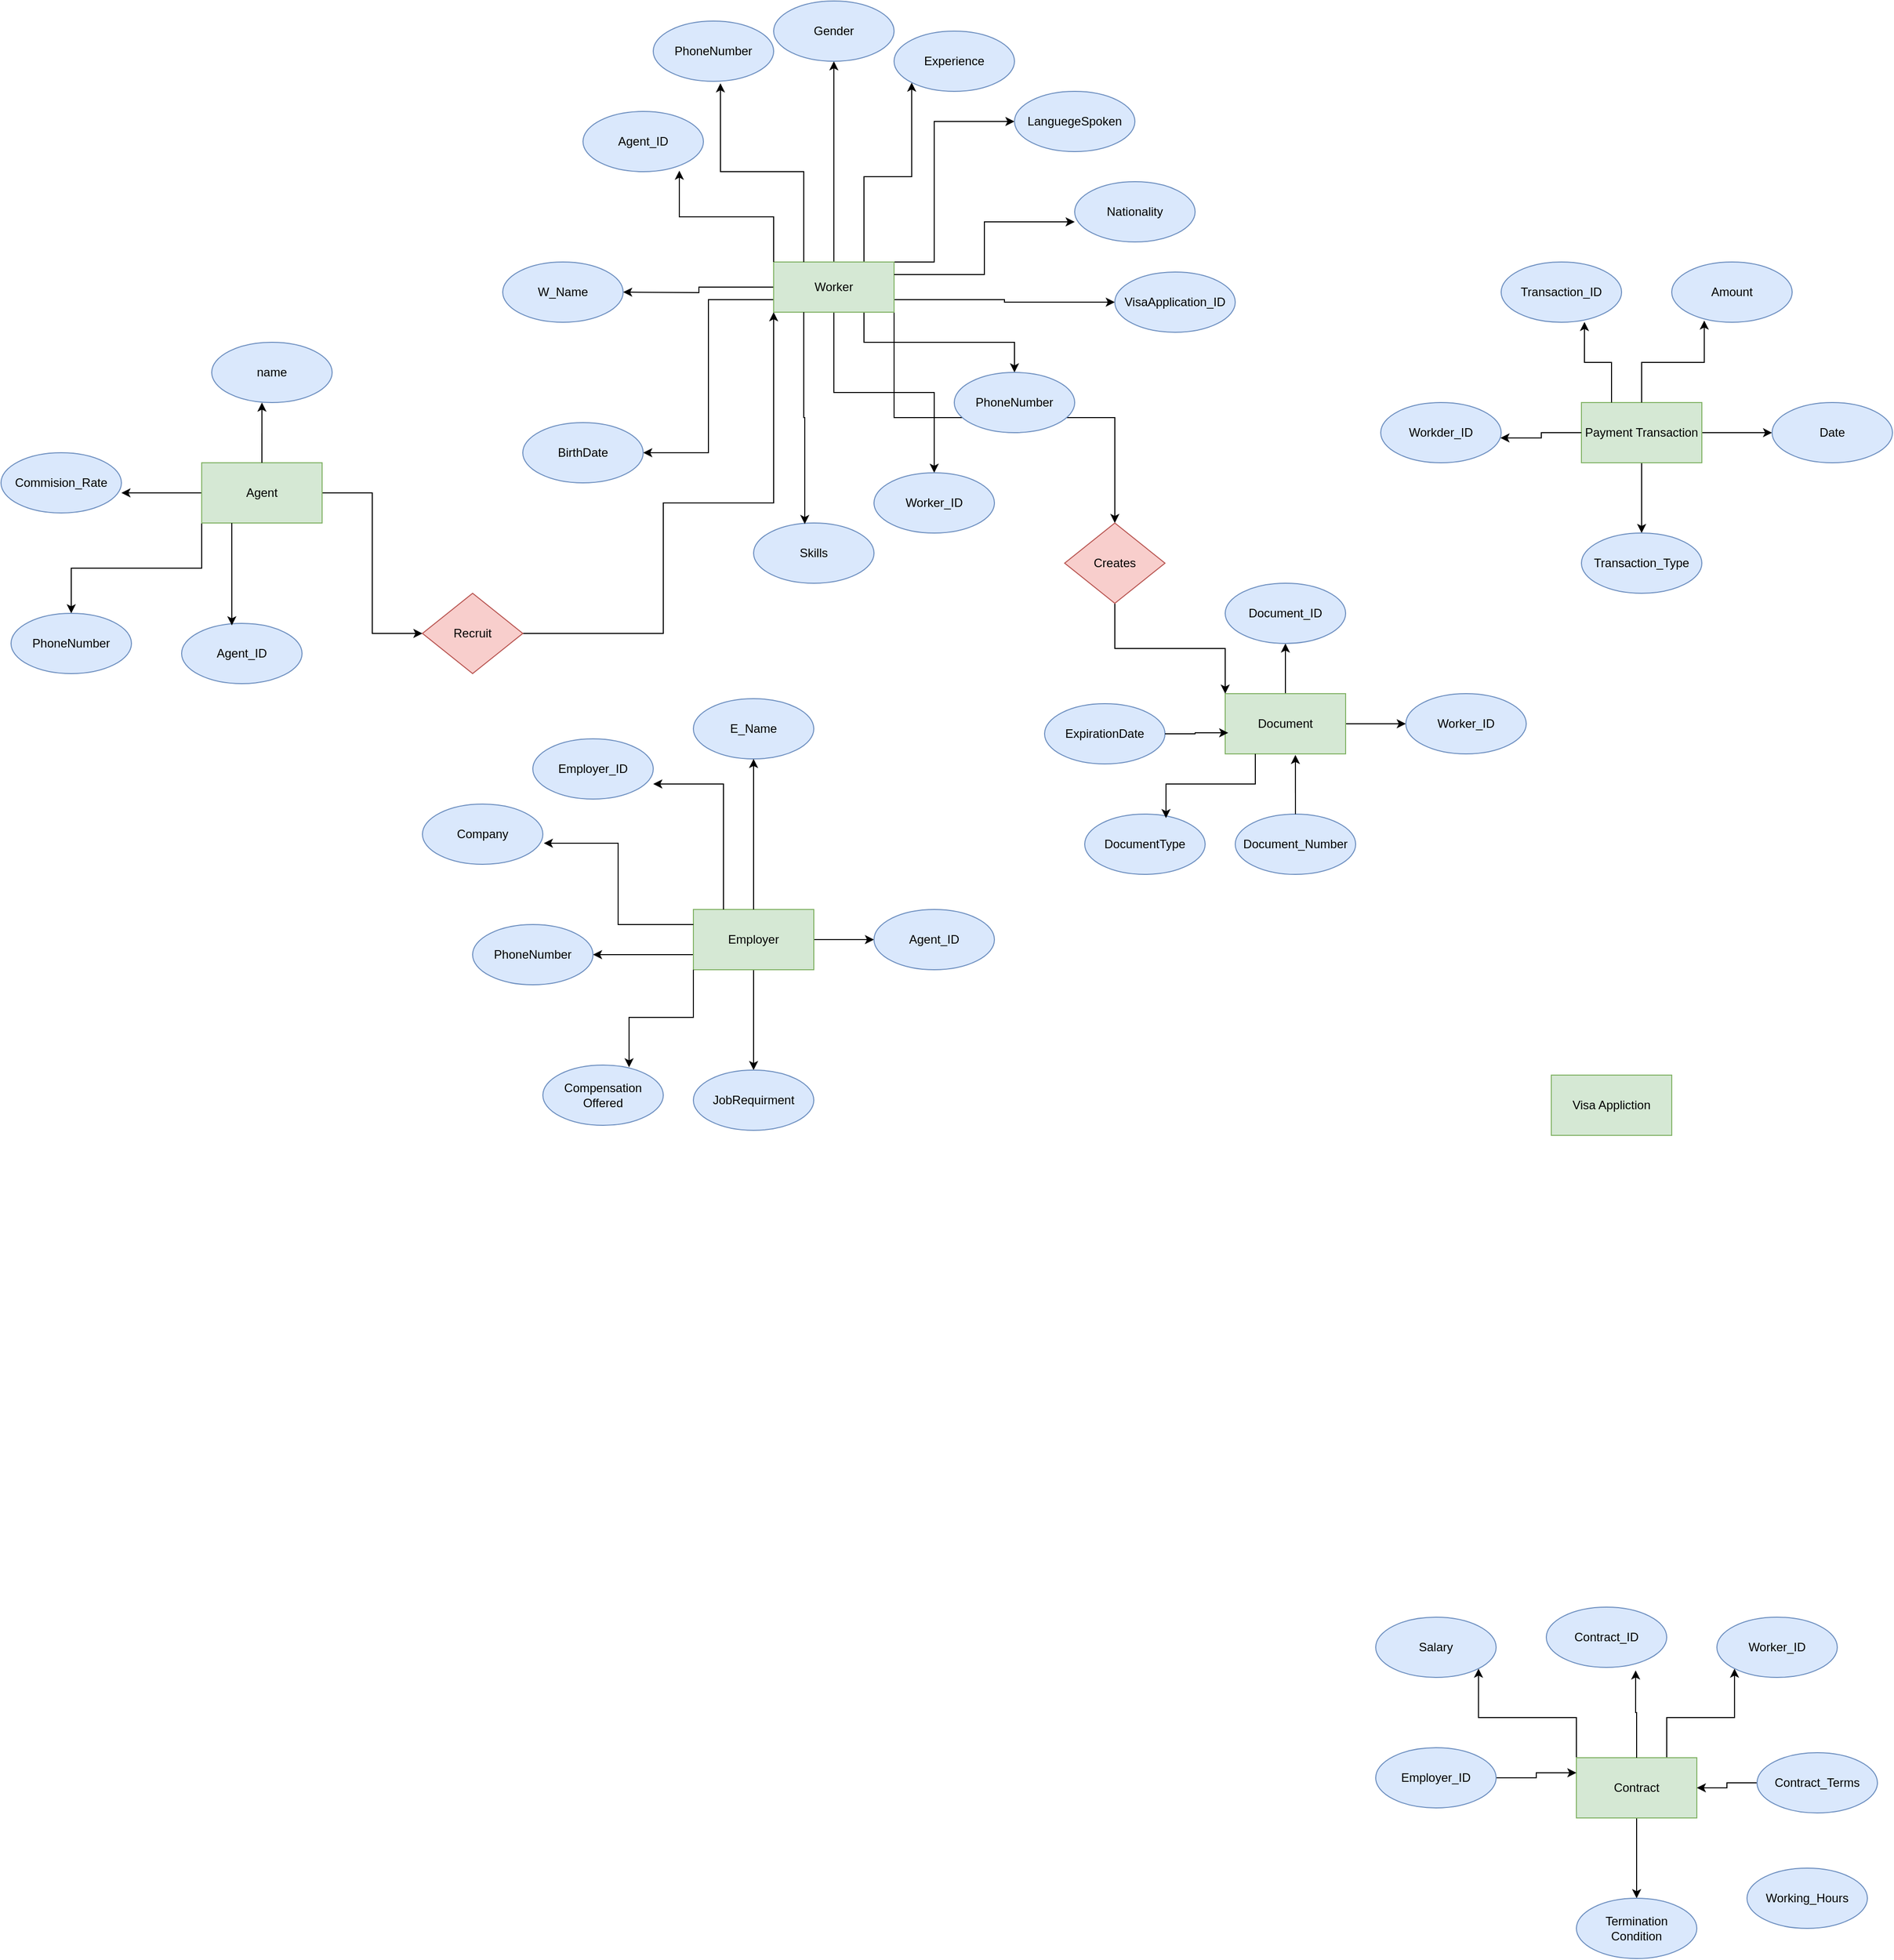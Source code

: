 <mxfile version="24.3.0" type="github">
  <diagram name="Page-1" id="C73sUpdHnXt16KP5BIeg">
    <mxGraphModel dx="3240" dy="2387" grid="1" gridSize="10" guides="1" tooltips="1" connect="1" arrows="1" fold="1" page="1" pageScale="1" pageWidth="850" pageHeight="1100" math="0" shadow="0">
      <root>
        <mxCell id="0" />
        <mxCell id="1" parent="0" />
        <mxCell id="xsKrtuF8R7khBSsW89uz-1" style="edgeStyle=orthogonalEdgeStyle;rounded=0;orthogonalLoop=1;jettySize=auto;html=1;exitX=0;exitY=0.5;exitDx=0;exitDy=0;" edge="1" parent="1" source="xsKrtuF8R7khBSsW89uz-4">
          <mxGeometry relative="1" as="geometry">
            <mxPoint x="-510" y="-570" as="targetPoint" />
          </mxGeometry>
        </mxCell>
        <mxCell id="xsKrtuF8R7khBSsW89uz-2" style="edgeStyle=orthogonalEdgeStyle;rounded=0;orthogonalLoop=1;jettySize=auto;html=1;exitX=0;exitY=1;exitDx=0;exitDy=0;" edge="1" parent="1" source="xsKrtuF8R7khBSsW89uz-4" target="xsKrtuF8R7khBSsW89uz-8">
          <mxGeometry relative="1" as="geometry" />
        </mxCell>
        <mxCell id="xsKrtuF8R7khBSsW89uz-3" style="edgeStyle=orthogonalEdgeStyle;rounded=0;orthogonalLoop=1;jettySize=auto;html=1;exitX=1;exitY=0.5;exitDx=0;exitDy=0;entryX=0;entryY=0.5;entryDx=0;entryDy=0;" edge="1" parent="1" source="xsKrtuF8R7khBSsW89uz-4" target="xsKrtuF8R7khBSsW89uz-89">
          <mxGeometry relative="1" as="geometry" />
        </mxCell>
        <mxCell id="xsKrtuF8R7khBSsW89uz-4" value="Agent" style="rounded=0;whiteSpace=wrap;html=1;fillColor=#d5e8d4;strokeColor=#82b366;" vertex="1" parent="1">
          <mxGeometry x="-430" y="-600" width="120" height="60" as="geometry" />
        </mxCell>
        <mxCell id="xsKrtuF8R7khBSsW89uz-5" value="Agent_ID" style="ellipse;whiteSpace=wrap;html=1;fillColor=#dae8fc;strokeColor=#6c8ebf;" vertex="1" parent="1">
          <mxGeometry x="-450" y="-440" width="120" height="60" as="geometry" />
        </mxCell>
        <mxCell id="xsKrtuF8R7khBSsW89uz-6" value="Commision_Rate" style="ellipse;whiteSpace=wrap;html=1;fillColor=#dae8fc;strokeColor=#6c8ebf;" vertex="1" parent="1">
          <mxGeometry x="-630" y="-610" width="120" height="60" as="geometry" />
        </mxCell>
        <mxCell id="xsKrtuF8R7khBSsW89uz-7" value="name" style="ellipse;whiteSpace=wrap;html=1;fillColor=#dae8fc;strokeColor=#6c8ebf;" vertex="1" parent="1">
          <mxGeometry x="-420" y="-720" width="120" height="60" as="geometry" />
        </mxCell>
        <mxCell id="xsKrtuF8R7khBSsW89uz-8" value="PhoneNumber" style="ellipse;whiteSpace=wrap;html=1;fillColor=#dae8fc;strokeColor=#6c8ebf;" vertex="1" parent="1">
          <mxGeometry x="-620" y="-450" width="120" height="60" as="geometry" />
        </mxCell>
        <mxCell id="xsKrtuF8R7khBSsW89uz-9" value="" style="edgeStyle=orthogonalEdgeStyle;rounded=0;orthogonalLoop=1;jettySize=auto;html=1;" edge="1" parent="1" source="xsKrtuF8R7khBSsW89uz-18" target="xsKrtuF8R7khBSsW89uz-24">
          <mxGeometry relative="1" as="geometry" />
        </mxCell>
        <mxCell id="xsKrtuF8R7khBSsW89uz-10" style="edgeStyle=orthogonalEdgeStyle;rounded=0;orthogonalLoop=1;jettySize=auto;html=1;exitX=1;exitY=0.75;exitDx=0;exitDy=0;entryX=0;entryY=0.5;entryDx=0;entryDy=0;" edge="1" parent="1" source="xsKrtuF8R7khBSsW89uz-18" target="xsKrtuF8R7khBSsW89uz-28">
          <mxGeometry relative="1" as="geometry" />
        </mxCell>
        <mxCell id="xsKrtuF8R7khBSsW89uz-11" style="edgeStyle=orthogonalEdgeStyle;rounded=0;orthogonalLoop=1;jettySize=auto;html=1;exitX=0.75;exitY=1;exitDx=0;exitDy=0;" edge="1" parent="1" source="xsKrtuF8R7khBSsW89uz-18" target="xsKrtuF8R7khBSsW89uz-27">
          <mxGeometry relative="1" as="geometry" />
        </mxCell>
        <mxCell id="xsKrtuF8R7khBSsW89uz-12" style="edgeStyle=orthogonalEdgeStyle;rounded=0;orthogonalLoop=1;jettySize=auto;html=1;exitX=0.5;exitY=0;exitDx=0;exitDy=0;entryX=0.5;entryY=1;entryDx=0;entryDy=0;" edge="1" parent="1" source="xsKrtuF8R7khBSsW89uz-18" target="xsKrtuF8R7khBSsW89uz-21">
          <mxGeometry relative="1" as="geometry" />
        </mxCell>
        <mxCell id="xsKrtuF8R7khBSsW89uz-13" style="edgeStyle=orthogonalEdgeStyle;rounded=0;orthogonalLoop=1;jettySize=auto;html=1;exitX=0.75;exitY=0;exitDx=0;exitDy=0;entryX=0;entryY=1;entryDx=0;entryDy=0;" edge="1" parent="1" source="xsKrtuF8R7khBSsW89uz-18" target="xsKrtuF8R7khBSsW89uz-25">
          <mxGeometry relative="1" as="geometry" />
        </mxCell>
        <mxCell id="xsKrtuF8R7khBSsW89uz-14" style="edgeStyle=orthogonalEdgeStyle;rounded=0;orthogonalLoop=1;jettySize=auto;html=1;exitX=1;exitY=0;exitDx=0;exitDy=0;entryX=0;entryY=0.5;entryDx=0;entryDy=0;" edge="1" parent="1" source="xsKrtuF8R7khBSsW89uz-18" target="xsKrtuF8R7khBSsW89uz-29">
          <mxGeometry relative="1" as="geometry">
            <Array as="points">
              <mxPoint x="300" y="-800" />
              <mxPoint x="300" y="-940" />
            </Array>
          </mxGeometry>
        </mxCell>
        <mxCell id="xsKrtuF8R7khBSsW89uz-15" style="edgeStyle=orthogonalEdgeStyle;rounded=0;orthogonalLoop=1;jettySize=auto;html=1;exitX=0;exitY=0.5;exitDx=0;exitDy=0;entryX=1;entryY=0.5;entryDx=0;entryDy=0;" edge="1" parent="1" source="xsKrtuF8R7khBSsW89uz-18">
          <mxGeometry relative="1" as="geometry">
            <mxPoint x="-10.0" y="-770" as="targetPoint" />
          </mxGeometry>
        </mxCell>
        <mxCell id="xsKrtuF8R7khBSsW89uz-16" style="edgeStyle=orthogonalEdgeStyle;rounded=0;orthogonalLoop=1;jettySize=auto;html=1;exitX=0;exitY=0.75;exitDx=0;exitDy=0;entryX=1;entryY=0.5;entryDx=0;entryDy=0;" edge="1" parent="1" source="xsKrtuF8R7khBSsW89uz-18" target="xsKrtuF8R7khBSsW89uz-20">
          <mxGeometry relative="1" as="geometry" />
        </mxCell>
        <mxCell id="xsKrtuF8R7khBSsW89uz-17" style="edgeStyle=orthogonalEdgeStyle;rounded=0;orthogonalLoop=1;jettySize=auto;html=1;exitX=1;exitY=1;exitDx=0;exitDy=0;entryX=0.5;entryY=0;entryDx=0;entryDy=0;" edge="1" parent="1" source="xsKrtuF8R7khBSsW89uz-18" target="xsKrtuF8R7khBSsW89uz-91">
          <mxGeometry relative="1" as="geometry" />
        </mxCell>
        <mxCell id="xsKrtuF8R7khBSsW89uz-18" value="Worker" style="rounded=0;whiteSpace=wrap;html=1;fillColor=#d5e8d4;strokeColor=#82b366;" vertex="1" parent="1">
          <mxGeometry x="140" y="-800" width="120" height="50" as="geometry" />
        </mxCell>
        <mxCell id="xsKrtuF8R7khBSsW89uz-19" value="W_Name" style="ellipse;whiteSpace=wrap;html=1;fillColor=#dae8fc;strokeColor=#6c8ebf;" vertex="1" parent="1">
          <mxGeometry x="-130" y="-800" width="120" height="60" as="geometry" />
        </mxCell>
        <mxCell id="xsKrtuF8R7khBSsW89uz-20" value="BirthDate" style="ellipse;whiteSpace=wrap;html=1;fillColor=#dae8fc;strokeColor=#6c8ebf;" vertex="1" parent="1">
          <mxGeometry x="-110" y="-640" width="120" height="60" as="geometry" />
        </mxCell>
        <mxCell id="xsKrtuF8R7khBSsW89uz-21" value="Gender" style="ellipse;whiteSpace=wrap;html=1;fillColor=#dae8fc;strokeColor=#6c8ebf;" vertex="1" parent="1">
          <mxGeometry x="140" y="-1060" width="120" height="60" as="geometry" />
        </mxCell>
        <mxCell id="xsKrtuF8R7khBSsW89uz-22" value="PhoneNumber" style="ellipse;whiteSpace=wrap;html=1;fillColor=#dae8fc;strokeColor=#6c8ebf;" vertex="1" parent="1">
          <mxGeometry x="20" y="-1040" width="120" height="60" as="geometry" />
        </mxCell>
        <mxCell id="xsKrtuF8R7khBSsW89uz-23" value="Nationality" style="ellipse;whiteSpace=wrap;html=1;fillColor=#dae8fc;strokeColor=#6c8ebf;" vertex="1" parent="1">
          <mxGeometry x="440" y="-880" width="120" height="60" as="geometry" />
        </mxCell>
        <mxCell id="xsKrtuF8R7khBSsW89uz-24" value="Worker_ID" style="ellipse;whiteSpace=wrap;html=1;fillColor=#dae8fc;strokeColor=#6c8ebf;" vertex="1" parent="1">
          <mxGeometry x="240" y="-590" width="120" height="60" as="geometry" />
        </mxCell>
        <mxCell id="xsKrtuF8R7khBSsW89uz-25" value="Experience" style="ellipse;whiteSpace=wrap;html=1;fillColor=#dae8fc;strokeColor=#6c8ebf;" vertex="1" parent="1">
          <mxGeometry x="260" y="-1030" width="120" height="60" as="geometry" />
        </mxCell>
        <mxCell id="xsKrtuF8R7khBSsW89uz-26" value="Skills" style="ellipse;whiteSpace=wrap;html=1;fillColor=#dae8fc;strokeColor=#6c8ebf;" vertex="1" parent="1">
          <mxGeometry x="120" y="-540" width="120" height="60" as="geometry" />
        </mxCell>
        <mxCell id="xsKrtuF8R7khBSsW89uz-27" value="PhoneNumber" style="ellipse;whiteSpace=wrap;html=1;fillColor=#dae8fc;strokeColor=#6c8ebf;" vertex="1" parent="1">
          <mxGeometry x="320" y="-690" width="120" height="60" as="geometry" />
        </mxCell>
        <mxCell id="xsKrtuF8R7khBSsW89uz-28" value="VisaApplication_ID" style="ellipse;whiteSpace=wrap;html=1;fillColor=#dae8fc;strokeColor=#6c8ebf;" vertex="1" parent="1">
          <mxGeometry x="480" y="-790" width="120" height="60" as="geometry" />
        </mxCell>
        <mxCell id="xsKrtuF8R7khBSsW89uz-29" value="LanguegeSpoken" style="ellipse;whiteSpace=wrap;html=1;fillColor=#dae8fc;strokeColor=#6c8ebf;" vertex="1" parent="1">
          <mxGeometry x="380" y="-970" width="120" height="60" as="geometry" />
        </mxCell>
        <mxCell id="xsKrtuF8R7khBSsW89uz-30" value="Agent_ID" style="ellipse;whiteSpace=wrap;html=1;fillColor=#dae8fc;strokeColor=#6c8ebf;" vertex="1" parent="1">
          <mxGeometry x="-50" y="-950" width="120" height="60" as="geometry" />
        </mxCell>
        <mxCell id="xsKrtuF8R7khBSsW89uz-31" style="edgeStyle=orthogonalEdgeStyle;rounded=0;orthogonalLoop=1;jettySize=auto;html=1;exitX=0;exitY=0.75;exitDx=0;exitDy=0;entryX=1;entryY=0.5;entryDx=0;entryDy=0;" edge="1" parent="1" source="xsKrtuF8R7khBSsW89uz-34" target="xsKrtuF8R7khBSsW89uz-37">
          <mxGeometry relative="1" as="geometry" />
        </mxCell>
        <mxCell id="xsKrtuF8R7khBSsW89uz-32" style="edgeStyle=orthogonalEdgeStyle;rounded=0;orthogonalLoop=1;jettySize=auto;html=1;exitX=0.5;exitY=1;exitDx=0;exitDy=0;" edge="1" parent="1" source="xsKrtuF8R7khBSsW89uz-34">
          <mxGeometry relative="1" as="geometry">
            <mxPoint x="120" y="5" as="targetPoint" />
          </mxGeometry>
        </mxCell>
        <mxCell id="xsKrtuF8R7khBSsW89uz-33" style="edgeStyle=orthogonalEdgeStyle;rounded=0;orthogonalLoop=1;jettySize=auto;html=1;exitX=1;exitY=0.5;exitDx=0;exitDy=0;entryX=0;entryY=0.5;entryDx=0;entryDy=0;" edge="1" parent="1" source="xsKrtuF8R7khBSsW89uz-34" target="xsKrtuF8R7khBSsW89uz-41">
          <mxGeometry relative="1" as="geometry" />
        </mxCell>
        <mxCell id="xsKrtuF8R7khBSsW89uz-34" value="Employer" style="rounded=0;whiteSpace=wrap;html=1;fillColor=#d5e8d4;strokeColor=#82b366;" vertex="1" parent="1">
          <mxGeometry x="60" y="-155" width="120" height="60" as="geometry" />
        </mxCell>
        <mxCell id="xsKrtuF8R7khBSsW89uz-35" value="Employer_ID" style="ellipse;whiteSpace=wrap;html=1;fillColor=#dae8fc;strokeColor=#6c8ebf;" vertex="1" parent="1">
          <mxGeometry x="-100" y="-325" width="120" height="60" as="geometry" />
        </mxCell>
        <mxCell id="xsKrtuF8R7khBSsW89uz-36" value="Company" style="ellipse;whiteSpace=wrap;html=1;fillColor=#dae8fc;strokeColor=#6c8ebf;" vertex="1" parent="1">
          <mxGeometry x="-210" y="-260" width="120" height="60" as="geometry" />
        </mxCell>
        <mxCell id="xsKrtuF8R7khBSsW89uz-37" value="PhoneNumber" style="ellipse;whiteSpace=wrap;html=1;fillColor=#dae8fc;strokeColor=#6c8ebf;" vertex="1" parent="1">
          <mxGeometry x="-160" y="-140" width="120" height="60" as="geometry" />
        </mxCell>
        <mxCell id="xsKrtuF8R7khBSsW89uz-38" value="E_Name" style="ellipse;whiteSpace=wrap;html=1;fillColor=#dae8fc;strokeColor=#6c8ebf;" vertex="1" parent="1">
          <mxGeometry x="60" y="-365" width="120" height="60" as="geometry" />
        </mxCell>
        <mxCell id="xsKrtuF8R7khBSsW89uz-39" value="Compensation Offered" style="ellipse;whiteSpace=wrap;html=1;fillColor=#dae8fc;strokeColor=#6c8ebf;" vertex="1" parent="1">
          <mxGeometry x="-90" width="120" height="60" as="geometry" />
        </mxCell>
        <mxCell id="xsKrtuF8R7khBSsW89uz-40" value="JobRequirment" style="ellipse;whiteSpace=wrap;html=1;fillColor=#dae8fc;strokeColor=#6c8ebf;" vertex="1" parent="1">
          <mxGeometry x="60" y="5" width="120" height="60" as="geometry" />
        </mxCell>
        <mxCell id="xsKrtuF8R7khBSsW89uz-41" value="Agent_ID" style="ellipse;whiteSpace=wrap;html=1;fillColor=#dae8fc;strokeColor=#6c8ebf;" vertex="1" parent="1">
          <mxGeometry x="240" y="-155" width="120" height="60" as="geometry" />
        </mxCell>
        <mxCell id="xsKrtuF8R7khBSsW89uz-42" style="edgeStyle=orthogonalEdgeStyle;rounded=0;orthogonalLoop=1;jettySize=auto;html=1;exitX=0.5;exitY=1;exitDx=0;exitDy=0;" edge="1" parent="1" source="xsKrtuF8R7khBSsW89uz-45" target="xsKrtuF8R7khBSsW89uz-54">
          <mxGeometry relative="1" as="geometry" />
        </mxCell>
        <mxCell id="xsKrtuF8R7khBSsW89uz-43" style="edgeStyle=orthogonalEdgeStyle;rounded=0;orthogonalLoop=1;jettySize=auto;html=1;exitX=0.75;exitY=0;exitDx=0;exitDy=0;entryX=0;entryY=1;entryDx=0;entryDy=0;" edge="1" parent="1" source="xsKrtuF8R7khBSsW89uz-45" target="xsKrtuF8R7khBSsW89uz-49">
          <mxGeometry relative="1" as="geometry" />
        </mxCell>
        <mxCell id="xsKrtuF8R7khBSsW89uz-44" style="edgeStyle=orthogonalEdgeStyle;rounded=0;orthogonalLoop=1;jettySize=auto;html=1;exitX=0;exitY=0;exitDx=0;exitDy=0;entryX=1;entryY=1;entryDx=0;entryDy=0;" edge="1" parent="1" source="xsKrtuF8R7khBSsW89uz-45" target="xsKrtuF8R7khBSsW89uz-52">
          <mxGeometry relative="1" as="geometry" />
        </mxCell>
        <mxCell id="xsKrtuF8R7khBSsW89uz-45" value="Contract" style="rounded=0;whiteSpace=wrap;html=1;fillColor=#d5e8d4;strokeColor=#82b366;" vertex="1" parent="1">
          <mxGeometry x="940" y="690" width="120" height="60" as="geometry" />
        </mxCell>
        <mxCell id="xsKrtuF8R7khBSsW89uz-46" value="Contract_ID" style="ellipse;whiteSpace=wrap;html=1;fillColor=#dae8fc;strokeColor=#6c8ebf;" vertex="1" parent="1">
          <mxGeometry x="910" y="540" width="120" height="60" as="geometry" />
        </mxCell>
        <mxCell id="xsKrtuF8R7khBSsW89uz-47" style="edgeStyle=orthogonalEdgeStyle;rounded=0;orthogonalLoop=1;jettySize=auto;html=1;exitX=0;exitY=0.5;exitDx=0;exitDy=0;entryX=1;entryY=0.5;entryDx=0;entryDy=0;" edge="1" parent="1" source="xsKrtuF8R7khBSsW89uz-48" target="xsKrtuF8R7khBSsW89uz-45">
          <mxGeometry relative="1" as="geometry" />
        </mxCell>
        <mxCell id="xsKrtuF8R7khBSsW89uz-48" value="Contract_Terms" style="ellipse;whiteSpace=wrap;html=1;fillColor=#dae8fc;strokeColor=#6c8ebf;" vertex="1" parent="1">
          <mxGeometry x="1120" y="685" width="120" height="60" as="geometry" />
        </mxCell>
        <mxCell id="xsKrtuF8R7khBSsW89uz-49" value="Worker_ID" style="ellipse;whiteSpace=wrap;html=1;fillColor=#dae8fc;strokeColor=#6c8ebf;" vertex="1" parent="1">
          <mxGeometry x="1080" y="550" width="120" height="60" as="geometry" />
        </mxCell>
        <mxCell id="xsKrtuF8R7khBSsW89uz-50" style="edgeStyle=orthogonalEdgeStyle;rounded=0;orthogonalLoop=1;jettySize=auto;html=1;exitX=1;exitY=0.5;exitDx=0;exitDy=0;entryX=0;entryY=0.25;entryDx=0;entryDy=0;" edge="1" parent="1" source="xsKrtuF8R7khBSsW89uz-51" target="xsKrtuF8R7khBSsW89uz-45">
          <mxGeometry relative="1" as="geometry" />
        </mxCell>
        <mxCell id="xsKrtuF8R7khBSsW89uz-51" value="Employer_ID" style="ellipse;whiteSpace=wrap;html=1;fillColor=#dae8fc;strokeColor=#6c8ebf;" vertex="1" parent="1">
          <mxGeometry x="740" y="680" width="120" height="60" as="geometry" />
        </mxCell>
        <mxCell id="xsKrtuF8R7khBSsW89uz-52" value="Salary" style="ellipse;whiteSpace=wrap;html=1;fillColor=#dae8fc;strokeColor=#6c8ebf;" vertex="1" parent="1">
          <mxGeometry x="740" y="550" width="120" height="60" as="geometry" />
        </mxCell>
        <mxCell id="xsKrtuF8R7khBSsW89uz-53" value="Working_Hours" style="ellipse;whiteSpace=wrap;html=1;fillColor=#dae8fc;strokeColor=#6c8ebf;" vertex="1" parent="1">
          <mxGeometry x="1110" y="800" width="120" height="60" as="geometry" />
        </mxCell>
        <mxCell id="xsKrtuF8R7khBSsW89uz-54" value="Termination&lt;br&gt;Condition" style="ellipse;whiteSpace=wrap;html=1;fillColor=#dae8fc;strokeColor=#6c8ebf;" vertex="1" parent="1">
          <mxGeometry x="940" y="830" width="120" height="60" as="geometry" />
        </mxCell>
        <mxCell id="xsKrtuF8R7khBSsW89uz-55" style="edgeStyle=orthogonalEdgeStyle;rounded=0;orthogonalLoop=1;jettySize=auto;html=1;exitX=0.5;exitY=0;exitDx=0;exitDy=0;entryX=0.5;entryY=1;entryDx=0;entryDy=0;" edge="1" parent="1" source="xsKrtuF8R7khBSsW89uz-57" target="xsKrtuF8R7khBSsW89uz-62">
          <mxGeometry relative="1" as="geometry" />
        </mxCell>
        <mxCell id="xsKrtuF8R7khBSsW89uz-56" style="edgeStyle=orthogonalEdgeStyle;rounded=0;orthogonalLoop=1;jettySize=auto;html=1;exitX=1;exitY=0.5;exitDx=0;exitDy=0;entryX=0;entryY=0.5;entryDx=0;entryDy=0;" edge="1" parent="1" source="xsKrtuF8R7khBSsW89uz-57" target="xsKrtuF8R7khBSsW89uz-58">
          <mxGeometry relative="1" as="geometry" />
        </mxCell>
        <mxCell id="xsKrtuF8R7khBSsW89uz-57" value="Document" style="rounded=0;whiteSpace=wrap;html=1;fillColor=#d5e8d4;strokeColor=#82b366;" vertex="1" parent="1">
          <mxGeometry x="590" y="-370" width="120" height="60" as="geometry" />
        </mxCell>
        <mxCell id="xsKrtuF8R7khBSsW89uz-58" value="Worker_ID" style="ellipse;whiteSpace=wrap;html=1;fillColor=#dae8fc;strokeColor=#6c8ebf;" vertex="1" parent="1">
          <mxGeometry x="770" y="-370" width="120" height="60" as="geometry" />
        </mxCell>
        <mxCell id="xsKrtuF8R7khBSsW89uz-59" value="DocumentType" style="ellipse;whiteSpace=wrap;html=1;fillColor=#dae8fc;strokeColor=#6c8ebf;" vertex="1" parent="1">
          <mxGeometry x="450" y="-250" width="120" height="60" as="geometry" />
        </mxCell>
        <mxCell id="xsKrtuF8R7khBSsW89uz-60" value="Document_Number" style="ellipse;whiteSpace=wrap;html=1;fillColor=#dae8fc;strokeColor=#6c8ebf;" vertex="1" parent="1">
          <mxGeometry x="600" y="-250" width="120" height="60" as="geometry" />
        </mxCell>
        <mxCell id="xsKrtuF8R7khBSsW89uz-61" value="ExpirationDate" style="ellipse;whiteSpace=wrap;html=1;fillColor=#dae8fc;strokeColor=#6c8ebf;" vertex="1" parent="1">
          <mxGeometry x="410" y="-360" width="120" height="60" as="geometry" />
        </mxCell>
        <mxCell id="xsKrtuF8R7khBSsW89uz-62" value="Document_ID" style="ellipse;whiteSpace=wrap;html=1;fillColor=#dae8fc;strokeColor=#6c8ebf;" vertex="1" parent="1">
          <mxGeometry x="590" y="-480" width="120" height="60" as="geometry" />
        </mxCell>
        <mxCell id="xsKrtuF8R7khBSsW89uz-63" style="edgeStyle=orthogonalEdgeStyle;rounded=0;orthogonalLoop=1;jettySize=auto;html=1;entryX=0.583;entryY=1.017;entryDx=0;entryDy=0;entryPerimeter=0;" edge="1" parent="1" source="xsKrtuF8R7khBSsW89uz-60" target="xsKrtuF8R7khBSsW89uz-57">
          <mxGeometry relative="1" as="geometry" />
        </mxCell>
        <mxCell id="xsKrtuF8R7khBSsW89uz-64" style="edgeStyle=orthogonalEdgeStyle;rounded=0;orthogonalLoop=1;jettySize=auto;html=1;entryX=0.025;entryY=0.65;entryDx=0;entryDy=0;entryPerimeter=0;" edge="1" parent="1" source="xsKrtuF8R7khBSsW89uz-61" target="xsKrtuF8R7khBSsW89uz-57">
          <mxGeometry relative="1" as="geometry" />
        </mxCell>
        <mxCell id="xsKrtuF8R7khBSsW89uz-65" style="edgeStyle=orthogonalEdgeStyle;rounded=0;orthogonalLoop=1;jettySize=auto;html=1;exitX=0.25;exitY=1;exitDx=0;exitDy=0;entryX=0.675;entryY=0.067;entryDx=0;entryDy=0;entryPerimeter=0;" edge="1" parent="1" source="xsKrtuF8R7khBSsW89uz-57" target="xsKrtuF8R7khBSsW89uz-59">
          <mxGeometry relative="1" as="geometry" />
        </mxCell>
        <mxCell id="xsKrtuF8R7khBSsW89uz-66" style="edgeStyle=orthogonalEdgeStyle;rounded=0;orthogonalLoop=1;jettySize=auto;html=1;exitX=0.5;exitY=0;exitDx=0;exitDy=0;entryX=0.742;entryY=1.05;entryDx=0;entryDy=0;entryPerimeter=0;" edge="1" parent="1" source="xsKrtuF8R7khBSsW89uz-45" target="xsKrtuF8R7khBSsW89uz-46">
          <mxGeometry relative="1" as="geometry" />
        </mxCell>
        <mxCell id="xsKrtuF8R7khBSsW89uz-67" style="edgeStyle=orthogonalEdgeStyle;rounded=0;orthogonalLoop=1;jettySize=auto;html=1;exitX=0;exitY=0;exitDx=0;exitDy=0;entryX=0.8;entryY=0.983;entryDx=0;entryDy=0;entryPerimeter=0;" edge="1" parent="1" source="xsKrtuF8R7khBSsW89uz-18" target="xsKrtuF8R7khBSsW89uz-30">
          <mxGeometry relative="1" as="geometry" />
        </mxCell>
        <mxCell id="xsKrtuF8R7khBSsW89uz-68" style="edgeStyle=orthogonalEdgeStyle;rounded=0;orthogonalLoop=1;jettySize=auto;html=1;exitX=0.25;exitY=0;exitDx=0;exitDy=0;entryX=0.558;entryY=1.033;entryDx=0;entryDy=0;entryPerimeter=0;" edge="1" parent="1" source="xsKrtuF8R7khBSsW89uz-18" target="xsKrtuF8R7khBSsW89uz-22">
          <mxGeometry relative="1" as="geometry" />
        </mxCell>
        <mxCell id="xsKrtuF8R7khBSsW89uz-69" style="edgeStyle=orthogonalEdgeStyle;rounded=0;orthogonalLoop=1;jettySize=auto;html=1;exitX=1;exitY=0.25;exitDx=0;exitDy=0;entryX=0;entryY=0.667;entryDx=0;entryDy=0;entryPerimeter=0;" edge="1" parent="1" source="xsKrtuF8R7khBSsW89uz-18" target="xsKrtuF8R7khBSsW89uz-23">
          <mxGeometry relative="1" as="geometry" />
        </mxCell>
        <mxCell id="xsKrtuF8R7khBSsW89uz-70" style="edgeStyle=orthogonalEdgeStyle;rounded=0;orthogonalLoop=1;jettySize=auto;html=1;exitX=0.25;exitY=1;exitDx=0;exitDy=0;entryX=0.425;entryY=0.017;entryDx=0;entryDy=0;entryPerimeter=0;" edge="1" parent="1" source="xsKrtuF8R7khBSsW89uz-18" target="xsKrtuF8R7khBSsW89uz-26">
          <mxGeometry relative="1" as="geometry" />
        </mxCell>
        <mxCell id="xsKrtuF8R7khBSsW89uz-71" style="edgeStyle=orthogonalEdgeStyle;rounded=0;orthogonalLoop=1;jettySize=auto;html=1;exitX=0;exitY=0.25;exitDx=0;exitDy=0;entryX=1.008;entryY=0.65;entryDx=0;entryDy=0;entryPerimeter=0;" edge="1" parent="1" source="xsKrtuF8R7khBSsW89uz-34" target="xsKrtuF8R7khBSsW89uz-36">
          <mxGeometry relative="1" as="geometry" />
        </mxCell>
        <mxCell id="xsKrtuF8R7khBSsW89uz-72" style="edgeStyle=orthogonalEdgeStyle;rounded=0;orthogonalLoop=1;jettySize=auto;html=1;exitX=0.5;exitY=0;exitDx=0;exitDy=0;" edge="1" parent="1" source="xsKrtuF8R7khBSsW89uz-34" target="xsKrtuF8R7khBSsW89uz-38">
          <mxGeometry relative="1" as="geometry">
            <mxPoint x="120.04" y="-280.02" as="targetPoint" />
          </mxGeometry>
        </mxCell>
        <mxCell id="xsKrtuF8R7khBSsW89uz-73" style="edgeStyle=orthogonalEdgeStyle;rounded=0;orthogonalLoop=1;jettySize=auto;html=1;exitX=0.25;exitY=0;exitDx=0;exitDy=0;entryX=1;entryY=0.75;entryDx=0;entryDy=0;entryPerimeter=0;" edge="1" parent="1" source="xsKrtuF8R7khBSsW89uz-34" target="xsKrtuF8R7khBSsW89uz-35">
          <mxGeometry relative="1" as="geometry" />
        </mxCell>
        <mxCell id="xsKrtuF8R7khBSsW89uz-74" style="edgeStyle=orthogonalEdgeStyle;rounded=0;orthogonalLoop=1;jettySize=auto;html=1;exitX=0.5;exitY=0;exitDx=0;exitDy=0;entryX=0.417;entryY=1;entryDx=0;entryDy=0;entryPerimeter=0;" edge="1" parent="1" source="xsKrtuF8R7khBSsW89uz-4" target="xsKrtuF8R7khBSsW89uz-7">
          <mxGeometry relative="1" as="geometry" />
        </mxCell>
        <mxCell id="xsKrtuF8R7khBSsW89uz-75" style="edgeStyle=orthogonalEdgeStyle;rounded=0;orthogonalLoop=1;jettySize=auto;html=1;exitX=0.25;exitY=1;exitDx=0;exitDy=0;entryX=0.417;entryY=0.033;entryDx=0;entryDy=0;entryPerimeter=0;" edge="1" parent="1" source="xsKrtuF8R7khBSsW89uz-4" target="xsKrtuF8R7khBSsW89uz-5">
          <mxGeometry relative="1" as="geometry" />
        </mxCell>
        <mxCell id="xsKrtuF8R7khBSsW89uz-76" style="edgeStyle=orthogonalEdgeStyle;rounded=0;orthogonalLoop=1;jettySize=auto;html=1;exitX=0.5;exitY=1;exitDx=0;exitDy=0;entryX=0.5;entryY=0;entryDx=0;entryDy=0;" edge="1" parent="1" source="xsKrtuF8R7khBSsW89uz-78" target="xsKrtuF8R7khBSsW89uz-79">
          <mxGeometry relative="1" as="geometry">
            <mxPoint x="1005.31" y="-550" as="targetPoint" />
          </mxGeometry>
        </mxCell>
        <mxCell id="xsKrtuF8R7khBSsW89uz-77" style="edgeStyle=orthogonalEdgeStyle;rounded=0;orthogonalLoop=1;jettySize=auto;html=1;exitX=1;exitY=0.5;exitDx=0;exitDy=0;" edge="1" parent="1" source="xsKrtuF8R7khBSsW89uz-78">
          <mxGeometry relative="1" as="geometry">
            <mxPoint x="1135" y="-629.931" as="targetPoint" />
          </mxGeometry>
        </mxCell>
        <mxCell id="xsKrtuF8R7khBSsW89uz-78" value="Payment Transaction" style="rounded=0;whiteSpace=wrap;html=1;fillColor=#d5e8d4;strokeColor=#82b366;" vertex="1" parent="1">
          <mxGeometry x="945" y="-660" width="120" height="60" as="geometry" />
        </mxCell>
        <mxCell id="xsKrtuF8R7khBSsW89uz-79" value="Transaction_Type" style="ellipse;whiteSpace=wrap;html=1;fillColor=#dae8fc;strokeColor=#6c8ebf;" vertex="1" parent="1">
          <mxGeometry x="945" y="-530" width="120" height="60" as="geometry" />
        </mxCell>
        <mxCell id="xsKrtuF8R7khBSsW89uz-80" value="Workder_ID" style="ellipse;whiteSpace=wrap;html=1;fillColor=#dae8fc;strokeColor=#6c8ebf;" vertex="1" parent="1">
          <mxGeometry x="745" y="-660" width="120" height="60" as="geometry" />
        </mxCell>
        <mxCell id="xsKrtuF8R7khBSsW89uz-81" value="Date" style="ellipse;whiteSpace=wrap;html=1;fillColor=#dae8fc;strokeColor=#6c8ebf;" vertex="1" parent="1">
          <mxGeometry x="1135" y="-660" width="120" height="60" as="geometry" />
        </mxCell>
        <mxCell id="xsKrtuF8R7khBSsW89uz-82" value="Transaction_ID" style="ellipse;whiteSpace=wrap;html=1;fillColor=#dae8fc;strokeColor=#6c8ebf;" vertex="1" parent="1">
          <mxGeometry x="865" y="-800" width="120" height="60" as="geometry" />
        </mxCell>
        <mxCell id="xsKrtuF8R7khBSsW89uz-83" value="Amount" style="ellipse;whiteSpace=wrap;html=1;fillColor=#dae8fc;strokeColor=#6c8ebf;" vertex="1" parent="1">
          <mxGeometry x="1035" y="-800" width="120" height="60" as="geometry" />
        </mxCell>
        <mxCell id="xsKrtuF8R7khBSsW89uz-84" style="edgeStyle=orthogonalEdgeStyle;rounded=0;orthogonalLoop=1;jettySize=auto;html=1;exitX=0;exitY=0.5;exitDx=0;exitDy=0;entryX=0.994;entryY=0.587;entryDx=0;entryDy=0;entryPerimeter=0;" edge="1" parent="1" source="xsKrtuF8R7khBSsW89uz-78" target="xsKrtuF8R7khBSsW89uz-80">
          <mxGeometry relative="1" as="geometry" />
        </mxCell>
        <mxCell id="xsKrtuF8R7khBSsW89uz-85" style="edgeStyle=orthogonalEdgeStyle;rounded=0;orthogonalLoop=1;jettySize=auto;html=1;exitX=0.25;exitY=0;exitDx=0;exitDy=0;entryX=0.692;entryY=0.995;entryDx=0;entryDy=0;entryPerimeter=0;" edge="1" parent="1" source="xsKrtuF8R7khBSsW89uz-78" target="xsKrtuF8R7khBSsW89uz-82">
          <mxGeometry relative="1" as="geometry" />
        </mxCell>
        <mxCell id="xsKrtuF8R7khBSsW89uz-86" style="edgeStyle=orthogonalEdgeStyle;rounded=0;orthogonalLoop=1;jettySize=auto;html=1;exitX=0.5;exitY=0;exitDx=0;exitDy=0;entryX=0.27;entryY=0.972;entryDx=0;entryDy=0;entryPerimeter=0;" edge="1" parent="1" source="xsKrtuF8R7khBSsW89uz-78" target="xsKrtuF8R7khBSsW89uz-83">
          <mxGeometry relative="1" as="geometry" />
        </mxCell>
        <mxCell id="xsKrtuF8R7khBSsW89uz-87" style="edgeStyle=orthogonalEdgeStyle;rounded=0;orthogonalLoop=1;jettySize=auto;html=1;exitX=0;exitY=1;exitDx=0;exitDy=0;entryX=0.716;entryY=0.038;entryDx=0;entryDy=0;entryPerimeter=0;" edge="1" parent="1" source="xsKrtuF8R7khBSsW89uz-34" target="xsKrtuF8R7khBSsW89uz-39">
          <mxGeometry relative="1" as="geometry" />
        </mxCell>
        <mxCell id="xsKrtuF8R7khBSsW89uz-88" style="edgeStyle=orthogonalEdgeStyle;rounded=0;orthogonalLoop=1;jettySize=auto;html=1;exitX=1;exitY=0.5;exitDx=0;exitDy=0;entryX=0;entryY=1;entryDx=0;entryDy=0;" edge="1" parent="1" source="xsKrtuF8R7khBSsW89uz-89" target="xsKrtuF8R7khBSsW89uz-18">
          <mxGeometry relative="1" as="geometry">
            <Array as="points">
              <mxPoint x="30" y="-430" />
              <mxPoint x="30" y="-560" />
              <mxPoint x="140" y="-560" />
            </Array>
          </mxGeometry>
        </mxCell>
        <mxCell id="xsKrtuF8R7khBSsW89uz-89" value="Recruit" style="rhombus;whiteSpace=wrap;html=1;fillColor=#f8cecc;strokeColor=#b85450;" vertex="1" parent="1">
          <mxGeometry x="-210" y="-470" width="100" height="80" as="geometry" />
        </mxCell>
        <mxCell id="xsKrtuF8R7khBSsW89uz-90" style="edgeStyle=orthogonalEdgeStyle;rounded=0;orthogonalLoop=1;jettySize=auto;html=1;exitX=0.5;exitY=1;exitDx=0;exitDy=0;entryX=0;entryY=0;entryDx=0;entryDy=0;" edge="1" parent="1" source="xsKrtuF8R7khBSsW89uz-91" target="xsKrtuF8R7khBSsW89uz-57">
          <mxGeometry relative="1" as="geometry" />
        </mxCell>
        <mxCell id="xsKrtuF8R7khBSsW89uz-91" value="Creates" style="rhombus;whiteSpace=wrap;html=1;fillColor=#f8cecc;strokeColor=#b85450;" vertex="1" parent="1">
          <mxGeometry x="430" y="-540" width="100" height="80" as="geometry" />
        </mxCell>
        <mxCell id="xsKrtuF8R7khBSsW89uz-184" value="Visa Appliction" style="rounded=0;whiteSpace=wrap;html=1;fillColor=#d5e8d4;strokeColor=#82b366;" vertex="1" parent="1">
          <mxGeometry x="915" y="10" width="120" height="60" as="geometry" />
        </mxCell>
      </root>
    </mxGraphModel>
  </diagram>
</mxfile>
